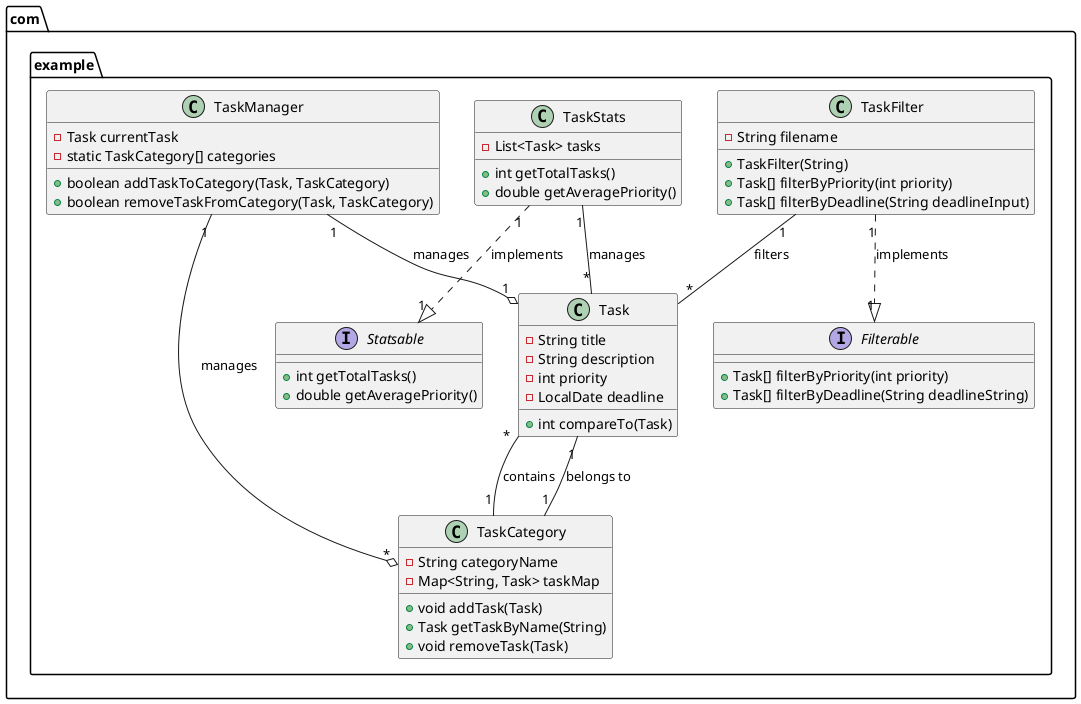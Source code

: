 @startuml

package com.example {

interface Filterable {
      + Task[] filterByPriority(int priority)
      + Task[] filterByDeadline(String deadlineString)
  }

  class TaskFilter {
      - String filename
      + TaskFilter(String)
      + Task[] filterByPriority(int priority)
      + Task[] filterByDeadline(String deadlineInput)
  }

  interface Statsable {
      + int getTotalTasks()
      + double getAveragePriority()
  }

  class TaskStats {
      - List<Task> tasks
      + int getTotalTasks()
      + double getAveragePriority()
  }

  class Task {
      - String title
      - String description
      - int priority
      - LocalDate deadline
      + int compareTo(Task)
  }

  class TaskCategory {
      - String categoryName
      - Map<String, Task> taskMap
      + void addTask(Task)
      + Task getTaskByName(String)
      + void removeTask(Task)
  }

  class TaskManager {
      - Task currentTask
      - static TaskCategory[] categories
      + boolean addTaskToCategory(Task, TaskCategory)
      + boolean removeTaskFromCategory(Task, TaskCategory)

  }

  TaskManager "1" --o "*" TaskCategory : manages
  TaskManager "1" --o "1" Task : manages
  TaskCategory "1" -- "*" Task : contains
  Task "1" -- "1" TaskCategory : belongs to
  TaskStats "1" ..|> "1" Statsable : implements
  TaskStats "1" -- "*" Task : manages
  TaskFilter "1" ..|> "1" Filterable : implements
  TaskFilter "1" -- "*" Task : filters


}

@enduml
